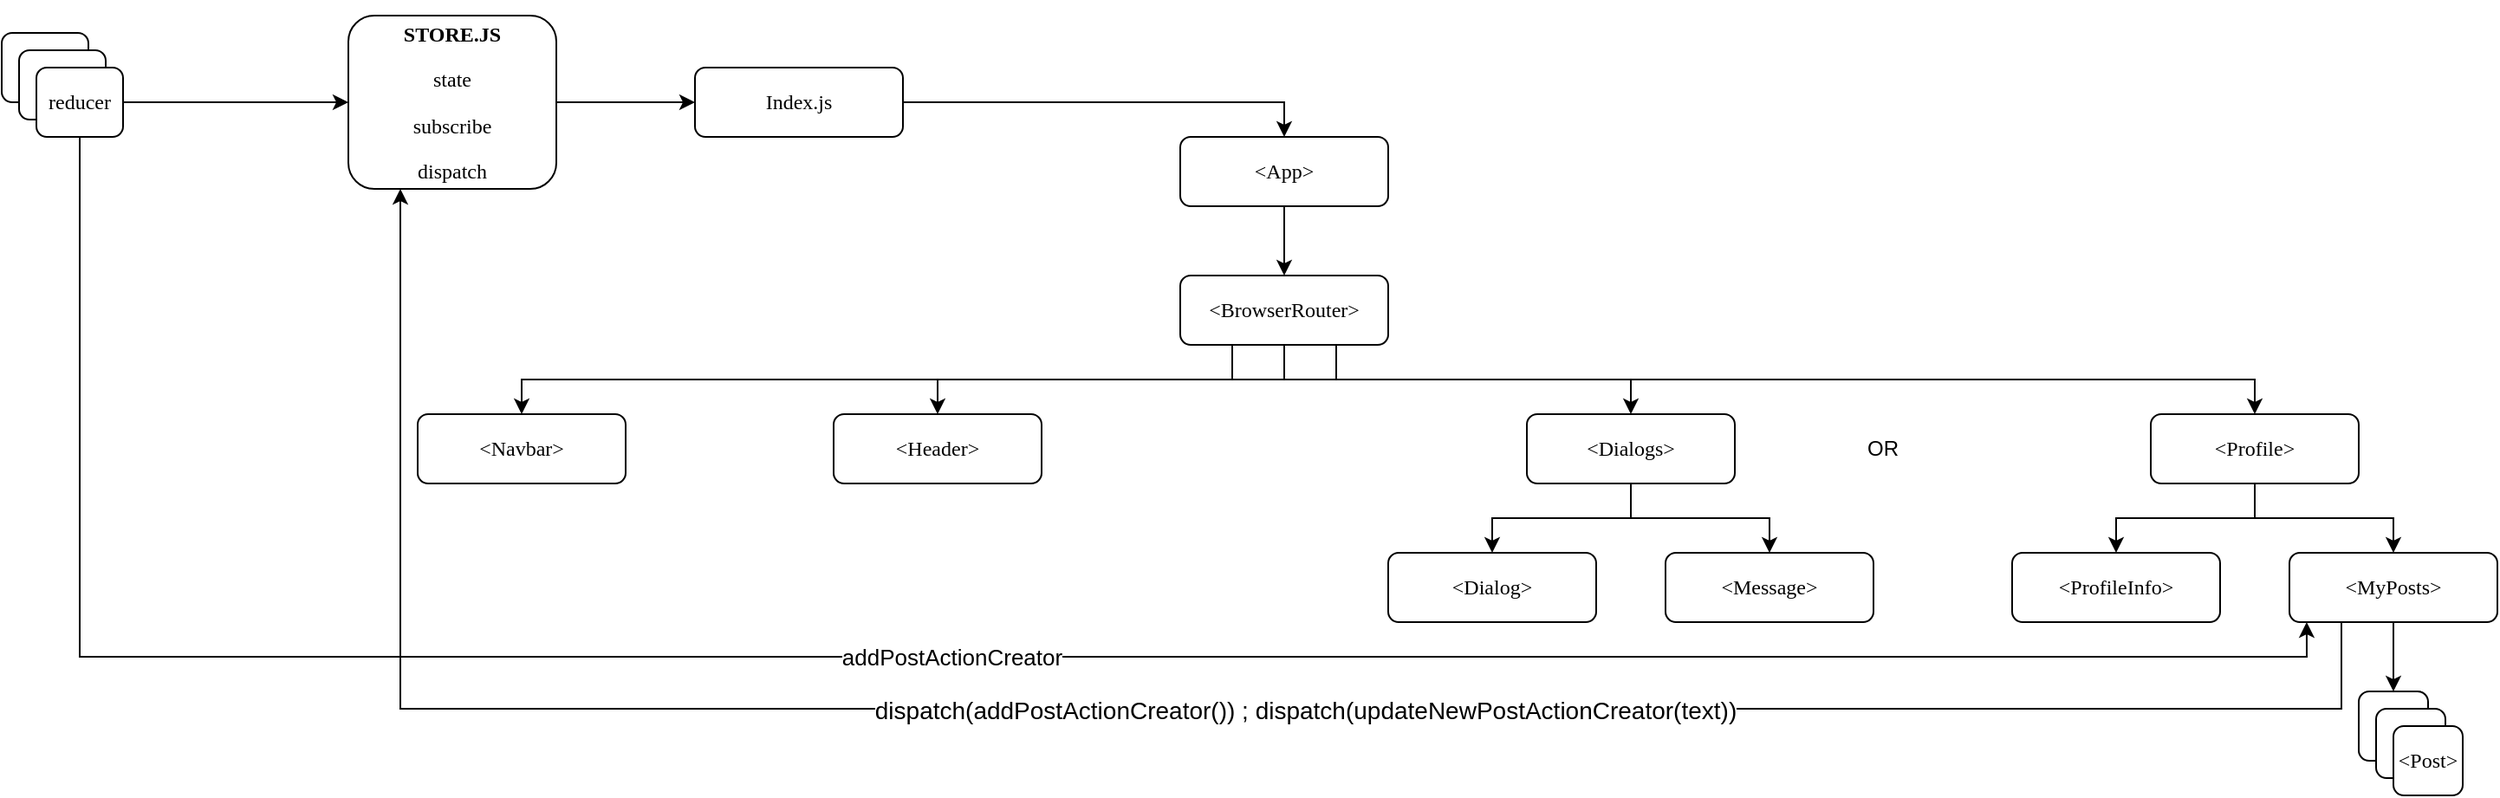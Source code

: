 <mxfile version="15.3.8" type="github">
  <diagram id="5lzJqX7PUWitoMrbVtdH" name="Page-1">
    <mxGraphModel dx="2354" dy="965" grid="1" gridSize="10" guides="1" tooltips="1" connect="1" arrows="1" fold="1" page="1" pageScale="1" pageWidth="827" pageHeight="1169" math="0" shadow="0">
      <root>
        <mxCell id="0" />
        <mxCell id="1" parent="0" />
        <mxCell id="GbD9cIiE20UQnsJc-2Eu-6" style="edgeStyle=orthogonalEdgeStyle;rounded=0;orthogonalLoop=1;jettySize=auto;html=1;entryX=0.5;entryY=0;entryDx=0;entryDy=0;" parent="1" source="GbD9cIiE20UQnsJc-2Eu-1" target="GbD9cIiE20UQnsJc-2Eu-2" edge="1">
          <mxGeometry relative="1" as="geometry">
            <Array as="points">
              <mxPoint x="380" y="60" />
            </Array>
          </mxGeometry>
        </mxCell>
        <mxCell id="GbD9cIiE20UQnsJc-2Eu-1" value="&lt;p&gt;&lt;font face=&quot;Verdana&quot;&gt;Index.js&lt;/font&gt;&lt;/p&gt;" style="rounded=1;whiteSpace=wrap;html=1;" parent="1" vertex="1">
          <mxGeometry x="40" y="40" width="120" height="40" as="geometry" />
        </mxCell>
        <mxCell id="GbD9cIiE20UQnsJc-2Eu-5" value="" style="edgeStyle=orthogonalEdgeStyle;rounded=0;orthogonalLoop=1;jettySize=auto;html=1;" parent="1" source="GbD9cIiE20UQnsJc-2Eu-2" target="GbD9cIiE20UQnsJc-2Eu-3" edge="1">
          <mxGeometry relative="1" as="geometry" />
        </mxCell>
        <mxCell id="GbD9cIiE20UQnsJc-2Eu-2" value="&lt;p&gt;&lt;font face=&quot;Verdana&quot;&gt;&amp;lt;App&amp;gt;&lt;/font&gt;&lt;/p&gt;" style="rounded=1;whiteSpace=wrap;html=1;" parent="1" vertex="1">
          <mxGeometry x="320" y="80" width="120" height="40" as="geometry" />
        </mxCell>
        <mxCell id="GbD9cIiE20UQnsJc-2Eu-10" style="edgeStyle=orthogonalEdgeStyle;rounded=0;orthogonalLoop=1;jettySize=auto;html=1;exitX=0.25;exitY=1;exitDx=0;exitDy=0;entryX=0.5;entryY=0;entryDx=0;entryDy=0;" parent="1" source="GbD9cIiE20UQnsJc-2Eu-3" target="GbD9cIiE20UQnsJc-2Eu-8" edge="1">
          <mxGeometry relative="1" as="geometry" />
        </mxCell>
        <mxCell id="GbD9cIiE20UQnsJc-2Eu-11" style="edgeStyle=orthogonalEdgeStyle;rounded=0;orthogonalLoop=1;jettySize=auto;html=1;exitX=0.5;exitY=1;exitDx=0;exitDy=0;entryX=0.5;entryY=0;entryDx=0;entryDy=0;" parent="1" source="GbD9cIiE20UQnsJc-2Eu-3" target="GbD9cIiE20UQnsJc-2Eu-9" edge="1">
          <mxGeometry relative="1" as="geometry" />
        </mxCell>
        <mxCell id="GbD9cIiE20UQnsJc-2Eu-16" style="edgeStyle=orthogonalEdgeStyle;rounded=0;orthogonalLoop=1;jettySize=auto;html=1;exitX=0.75;exitY=1;exitDx=0;exitDy=0;" parent="1" source="GbD9cIiE20UQnsJc-2Eu-3" target="GbD9cIiE20UQnsJc-2Eu-13" edge="1">
          <mxGeometry relative="1" as="geometry" />
        </mxCell>
        <mxCell id="GbD9cIiE20UQnsJc-2Eu-20" style="edgeStyle=orthogonalEdgeStyle;rounded=0;orthogonalLoop=1;jettySize=auto;html=1;exitX=0.5;exitY=1;exitDx=0;exitDy=0;" parent="1" source="GbD9cIiE20UQnsJc-2Eu-3" target="GbD9cIiE20UQnsJc-2Eu-12" edge="1">
          <mxGeometry relative="1" as="geometry" />
        </mxCell>
        <mxCell id="GbD9cIiE20UQnsJc-2Eu-3" value="&lt;p&gt;&lt;font face=&quot;Verdana&quot;&gt;&amp;lt;BrowserRouter&amp;gt;&lt;/font&gt;&lt;/p&gt;" style="rounded=1;whiteSpace=wrap;html=1;" parent="1" vertex="1">
          <mxGeometry x="320" y="160" width="120" height="40" as="geometry" />
        </mxCell>
        <mxCell id="GbD9cIiE20UQnsJc-2Eu-8" value="&lt;p&gt;&lt;font face=&quot;Verdana&quot;&gt;&amp;lt;Navbar&amp;gt;&lt;/font&gt;&lt;/p&gt;" style="rounded=1;whiteSpace=wrap;html=1;" parent="1" vertex="1">
          <mxGeometry x="-120" y="240" width="120" height="40" as="geometry" />
        </mxCell>
        <mxCell id="GbD9cIiE20UQnsJc-2Eu-9" value="&lt;p&gt;&lt;font face=&quot;Verdana&quot;&gt;&amp;lt;Header&amp;gt;&lt;/font&gt;&lt;/p&gt;" style="rounded=1;whiteSpace=wrap;html=1;" parent="1" vertex="1">
          <mxGeometry x="120" y="240" width="120" height="40" as="geometry" />
        </mxCell>
        <mxCell id="GbD9cIiE20UQnsJc-2Eu-23" style="edgeStyle=orthogonalEdgeStyle;rounded=0;orthogonalLoop=1;jettySize=auto;html=1;exitX=0.5;exitY=1;exitDx=0;exitDy=0;" parent="1" source="GbD9cIiE20UQnsJc-2Eu-12" target="GbD9cIiE20UQnsJc-2Eu-17" edge="1">
          <mxGeometry relative="1" as="geometry">
            <Array as="points">
              <mxPoint x="580" y="300" />
              <mxPoint x="500" y="300" />
            </Array>
          </mxGeometry>
        </mxCell>
        <mxCell id="GbD9cIiE20UQnsJc-2Eu-24" style="edgeStyle=orthogonalEdgeStyle;rounded=0;orthogonalLoop=1;jettySize=auto;html=1;exitX=0.5;exitY=1;exitDx=0;exitDy=0;entryX=0.5;entryY=0;entryDx=0;entryDy=0;" parent="1" source="GbD9cIiE20UQnsJc-2Eu-12" target="GbD9cIiE20UQnsJc-2Eu-18" edge="1">
          <mxGeometry relative="1" as="geometry" />
        </mxCell>
        <mxCell id="GbD9cIiE20UQnsJc-2Eu-12" value="&lt;p&gt;&lt;font face=&quot;Verdana&quot;&gt;&amp;lt;Dialogs&amp;gt;&lt;/font&gt;&lt;/p&gt;" style="rounded=1;whiteSpace=wrap;html=1;" parent="1" vertex="1">
          <mxGeometry x="520" y="240" width="120" height="40" as="geometry" />
        </mxCell>
        <mxCell id="GbD9cIiE20UQnsJc-2Eu-25" style="edgeStyle=orthogonalEdgeStyle;rounded=0;orthogonalLoop=1;jettySize=auto;html=1;exitX=0.5;exitY=1;exitDx=0;exitDy=0;entryX=0.5;entryY=0;entryDx=0;entryDy=0;" parent="1" source="GbD9cIiE20UQnsJc-2Eu-13" target="GbD9cIiE20UQnsJc-2Eu-21" edge="1">
          <mxGeometry relative="1" as="geometry" />
        </mxCell>
        <mxCell id="GbD9cIiE20UQnsJc-2Eu-26" style="edgeStyle=orthogonalEdgeStyle;rounded=0;orthogonalLoop=1;jettySize=auto;html=1;exitX=0.5;exitY=1;exitDx=0;exitDy=0;entryX=0.5;entryY=0;entryDx=0;entryDy=0;" parent="1" source="GbD9cIiE20UQnsJc-2Eu-13" target="GbD9cIiE20UQnsJc-2Eu-22" edge="1">
          <mxGeometry relative="1" as="geometry" />
        </mxCell>
        <mxCell id="GbD9cIiE20UQnsJc-2Eu-13" value="&lt;p&gt;&lt;font face=&quot;Verdana&quot;&gt;&amp;lt;Profile&amp;gt;&lt;/font&gt;&lt;/p&gt;" style="rounded=1;whiteSpace=wrap;html=1;" parent="1" vertex="1">
          <mxGeometry x="880" y="240" width="120" height="40" as="geometry" />
        </mxCell>
        <mxCell id="GbD9cIiE20UQnsJc-2Eu-14" value="OR" style="text;html=1;align=center;verticalAlign=middle;resizable=0;points=[];autosize=1;strokeColor=none;fillColor=none;" parent="1" vertex="1">
          <mxGeometry x="710" y="250" width="30" height="20" as="geometry" />
        </mxCell>
        <mxCell id="GbD9cIiE20UQnsJc-2Eu-17" value="&lt;p&gt;&lt;font face=&quot;Verdana&quot;&gt;&amp;lt;Dialog&amp;gt;&lt;/font&gt;&lt;/p&gt;" style="rounded=1;whiteSpace=wrap;html=1;" parent="1" vertex="1">
          <mxGeometry x="440" y="320" width="120" height="40" as="geometry" />
        </mxCell>
        <mxCell id="GbD9cIiE20UQnsJc-2Eu-18" value="&lt;p&gt;&lt;font face=&quot;Verdana&quot;&gt;&amp;lt;Message&amp;gt;&lt;/font&gt;&lt;/p&gt;" style="rounded=1;whiteSpace=wrap;html=1;" parent="1" vertex="1">
          <mxGeometry x="600" y="320" width="120" height="40" as="geometry" />
        </mxCell>
        <mxCell id="GbD9cIiE20UQnsJc-2Eu-21" value="&lt;p&gt;&lt;font face=&quot;Verdana&quot;&gt;&amp;lt;ProfileInfo&amp;gt;&lt;/font&gt;&lt;/p&gt;" style="rounded=1;whiteSpace=wrap;html=1;" parent="1" vertex="1">
          <mxGeometry x="800" y="320" width="120" height="40" as="geometry" />
        </mxCell>
        <mxCell id="GbD9cIiE20UQnsJc-2Eu-31" style="edgeStyle=orthogonalEdgeStyle;rounded=0;orthogonalLoop=1;jettySize=auto;html=1;exitX=0.5;exitY=1;exitDx=0;exitDy=0;entryX=0.5;entryY=0;entryDx=0;entryDy=0;" parent="1" source="GbD9cIiE20UQnsJc-2Eu-22" target="GbD9cIiE20UQnsJc-2Eu-27" edge="1">
          <mxGeometry relative="1" as="geometry" />
        </mxCell>
        <mxCell id="p1yW6jSmRvIg3PuUc1mQ-11" style="edgeStyle=orthogonalEdgeStyle;rounded=0;orthogonalLoop=1;jettySize=auto;html=1;exitX=0.25;exitY=1;exitDx=0;exitDy=0;entryX=0.25;entryY=1;entryDx=0;entryDy=0;" edge="1" parent="1" source="GbD9cIiE20UQnsJc-2Eu-22" target="p1yW6jSmRvIg3PuUc1mQ-2">
          <mxGeometry relative="1" as="geometry">
            <Array as="points">
              <mxPoint x="990" y="410" />
              <mxPoint x="-130" y="410" />
            </Array>
          </mxGeometry>
        </mxCell>
        <mxCell id="p1yW6jSmRvIg3PuUc1mQ-17" value="&lt;font style=&quot;font-size: 14px&quot;&gt;dispatch(addPostActionCreator()) ; dispatch(updateNewPostActionCreator(text))&lt;/font&gt;" style="edgeLabel;html=1;align=center;verticalAlign=middle;resizable=0;points=[];" vertex="1" connectable="0" parent="p1yW6jSmRvIg3PuUc1mQ-11">
          <mxGeometry x="-0.118" y="1" relative="1" as="geometry">
            <mxPoint as="offset" />
          </mxGeometry>
        </mxCell>
        <mxCell id="GbD9cIiE20UQnsJc-2Eu-22" value="&lt;p&gt;&lt;font face=&quot;Verdana&quot;&gt;&amp;lt;MyPosts&amp;gt;&lt;/font&gt;&lt;/p&gt;" style="rounded=1;whiteSpace=wrap;html=1;" parent="1" vertex="1">
          <mxGeometry x="960" y="320" width="120" height="40" as="geometry" />
        </mxCell>
        <mxCell id="GbD9cIiE20UQnsJc-2Eu-27" value="&lt;p&gt;&lt;br&gt;&lt;/p&gt;" style="rounded=1;whiteSpace=wrap;html=1;" parent="1" vertex="1">
          <mxGeometry x="1000" y="400" width="40" height="40" as="geometry" />
        </mxCell>
        <mxCell id="GbD9cIiE20UQnsJc-2Eu-28" value="&lt;p&gt;&lt;br&gt;&lt;/p&gt;" style="rounded=1;whiteSpace=wrap;html=1;" parent="1" vertex="1">
          <mxGeometry x="1010" y="410" width="40" height="40" as="geometry" />
        </mxCell>
        <mxCell id="GbD9cIiE20UQnsJc-2Eu-29" value="&lt;p&gt;&lt;font face=&quot;Verdana&quot;&gt;&amp;lt;Post&amp;gt;&lt;/font&gt;&lt;/p&gt;" style="rounded=1;whiteSpace=wrap;html=1;" parent="1" vertex="1">
          <mxGeometry x="1020" y="420" width="40" height="40" as="geometry" />
        </mxCell>
        <mxCell id="p1yW6jSmRvIg3PuUc1mQ-3" style="edgeStyle=orthogonalEdgeStyle;rounded=0;orthogonalLoop=1;jettySize=auto;html=1;entryX=0;entryY=0.5;entryDx=0;entryDy=0;" edge="1" parent="1" source="p1yW6jSmRvIg3PuUc1mQ-2" target="GbD9cIiE20UQnsJc-2Eu-1">
          <mxGeometry relative="1" as="geometry" />
        </mxCell>
        <mxCell id="p1yW6jSmRvIg3PuUc1mQ-2" value="&lt;p&gt;&lt;font face=&quot;Verdana&quot;&gt;&lt;b&gt;STORE.JS&lt;/b&gt;&lt;/font&gt;&lt;/p&gt;&lt;p&gt;&lt;font face=&quot;Verdana&quot;&gt;state&lt;/font&gt;&lt;/p&gt;&lt;p&gt;&lt;font face=&quot;Verdana&quot;&gt;subscribe&lt;/font&gt;&lt;/p&gt;&lt;p&gt;&lt;font face=&quot;Verdana&quot;&gt;dispatch&lt;/font&gt;&lt;/p&gt;" style="rounded=1;whiteSpace=wrap;html=1;" vertex="1" parent="1">
          <mxGeometry x="-160" y="10" width="120" height="100" as="geometry" />
        </mxCell>
        <mxCell id="p1yW6jSmRvIg3PuUc1mQ-4" value="&lt;p&gt;&lt;br&gt;&lt;/p&gt;" style="rounded=1;whiteSpace=wrap;html=1;" vertex="1" parent="1">
          <mxGeometry x="-360" y="20" width="50" height="40" as="geometry" />
        </mxCell>
        <mxCell id="p1yW6jSmRvIg3PuUc1mQ-6" value="&lt;p&gt;&lt;br&gt;&lt;/p&gt;" style="rounded=1;whiteSpace=wrap;html=1;" vertex="1" parent="1">
          <mxGeometry x="-350" y="30" width="50" height="40" as="geometry" />
        </mxCell>
        <mxCell id="p1yW6jSmRvIg3PuUc1mQ-8" style="edgeStyle=orthogonalEdgeStyle;rounded=0;orthogonalLoop=1;jettySize=auto;html=1;entryX=0;entryY=0.5;entryDx=0;entryDy=0;" edge="1" parent="1" source="p1yW6jSmRvIg3PuUc1mQ-7" target="p1yW6jSmRvIg3PuUc1mQ-2">
          <mxGeometry relative="1" as="geometry" />
        </mxCell>
        <mxCell id="p1yW6jSmRvIg3PuUc1mQ-10" value="&lt;font style=&quot;font-size: 13px&quot;&gt;addPostActionCreator&lt;/font&gt;" style="edgeStyle=orthogonalEdgeStyle;rounded=0;orthogonalLoop=1;jettySize=auto;html=1;exitX=0.5;exitY=1;exitDx=0;exitDy=0;entryX=0.083;entryY=1;entryDx=0;entryDy=0;entryPerimeter=0;" edge="1" parent="1" source="p1yW6jSmRvIg3PuUc1mQ-7" target="GbD9cIiE20UQnsJc-2Eu-22">
          <mxGeometry relative="1" as="geometry">
            <mxPoint x="580" y="570" as="targetPoint" />
          </mxGeometry>
        </mxCell>
        <mxCell id="p1yW6jSmRvIg3PuUc1mQ-7" value="&lt;p&gt;&lt;font face=&quot;Verdana&quot;&gt;reducer&lt;/font&gt;&lt;/p&gt;" style="rounded=1;whiteSpace=wrap;html=1;" vertex="1" parent="1">
          <mxGeometry x="-340" y="40" width="50" height="40" as="geometry" />
        </mxCell>
      </root>
    </mxGraphModel>
  </diagram>
</mxfile>
